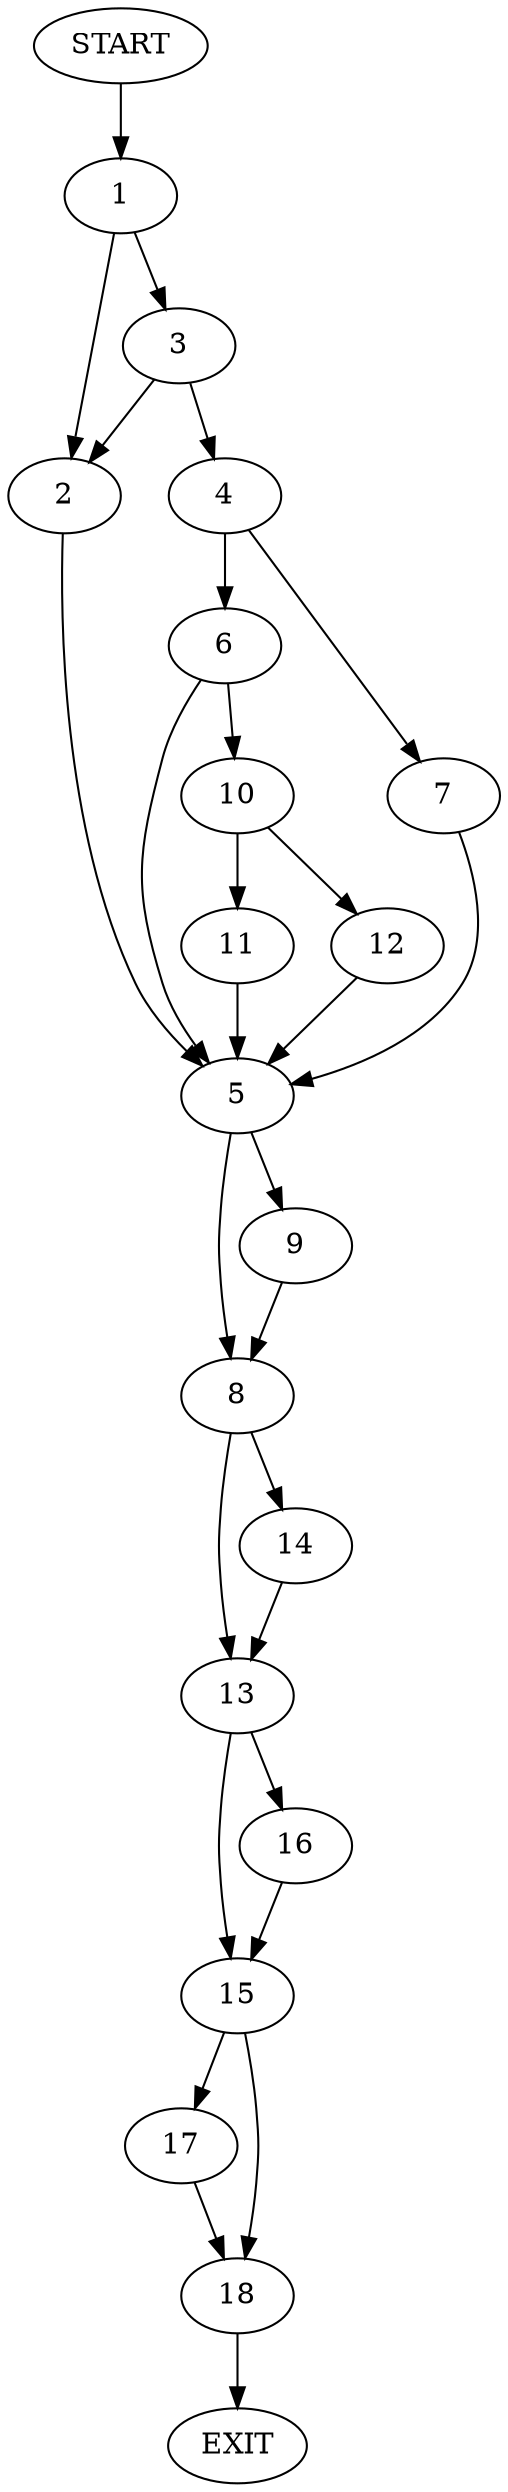 digraph {
0 [label="START"]
19 [label="EXIT"]
0 -> 1
1 -> 2
1 -> 3
3 -> 4
3 -> 2
2 -> 5
4 -> 6
4 -> 7
5 -> 8
5 -> 9
6 -> 10
6 -> 5
7 -> 5
10 -> 11
10 -> 12
12 -> 5
11 -> 5
9 -> 8
8 -> 13
8 -> 14
13 -> 15
13 -> 16
14 -> 13
16 -> 15
15 -> 17
15 -> 18
17 -> 18
18 -> 19
}
